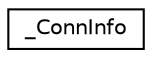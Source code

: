 digraph "Graphical Class Hierarchy"
{
  edge [fontname="Helvetica",fontsize="10",labelfontname="Helvetica",labelfontsize="10"];
  node [fontname="Helvetica",fontsize="10",shape=record];
  rankdir="LR";
  Node0 [label="_ConnInfo",height=0.2,width=0.4,color="black", fillcolor="white", style="filled",URL="$struct___conn_info.html"];
}
